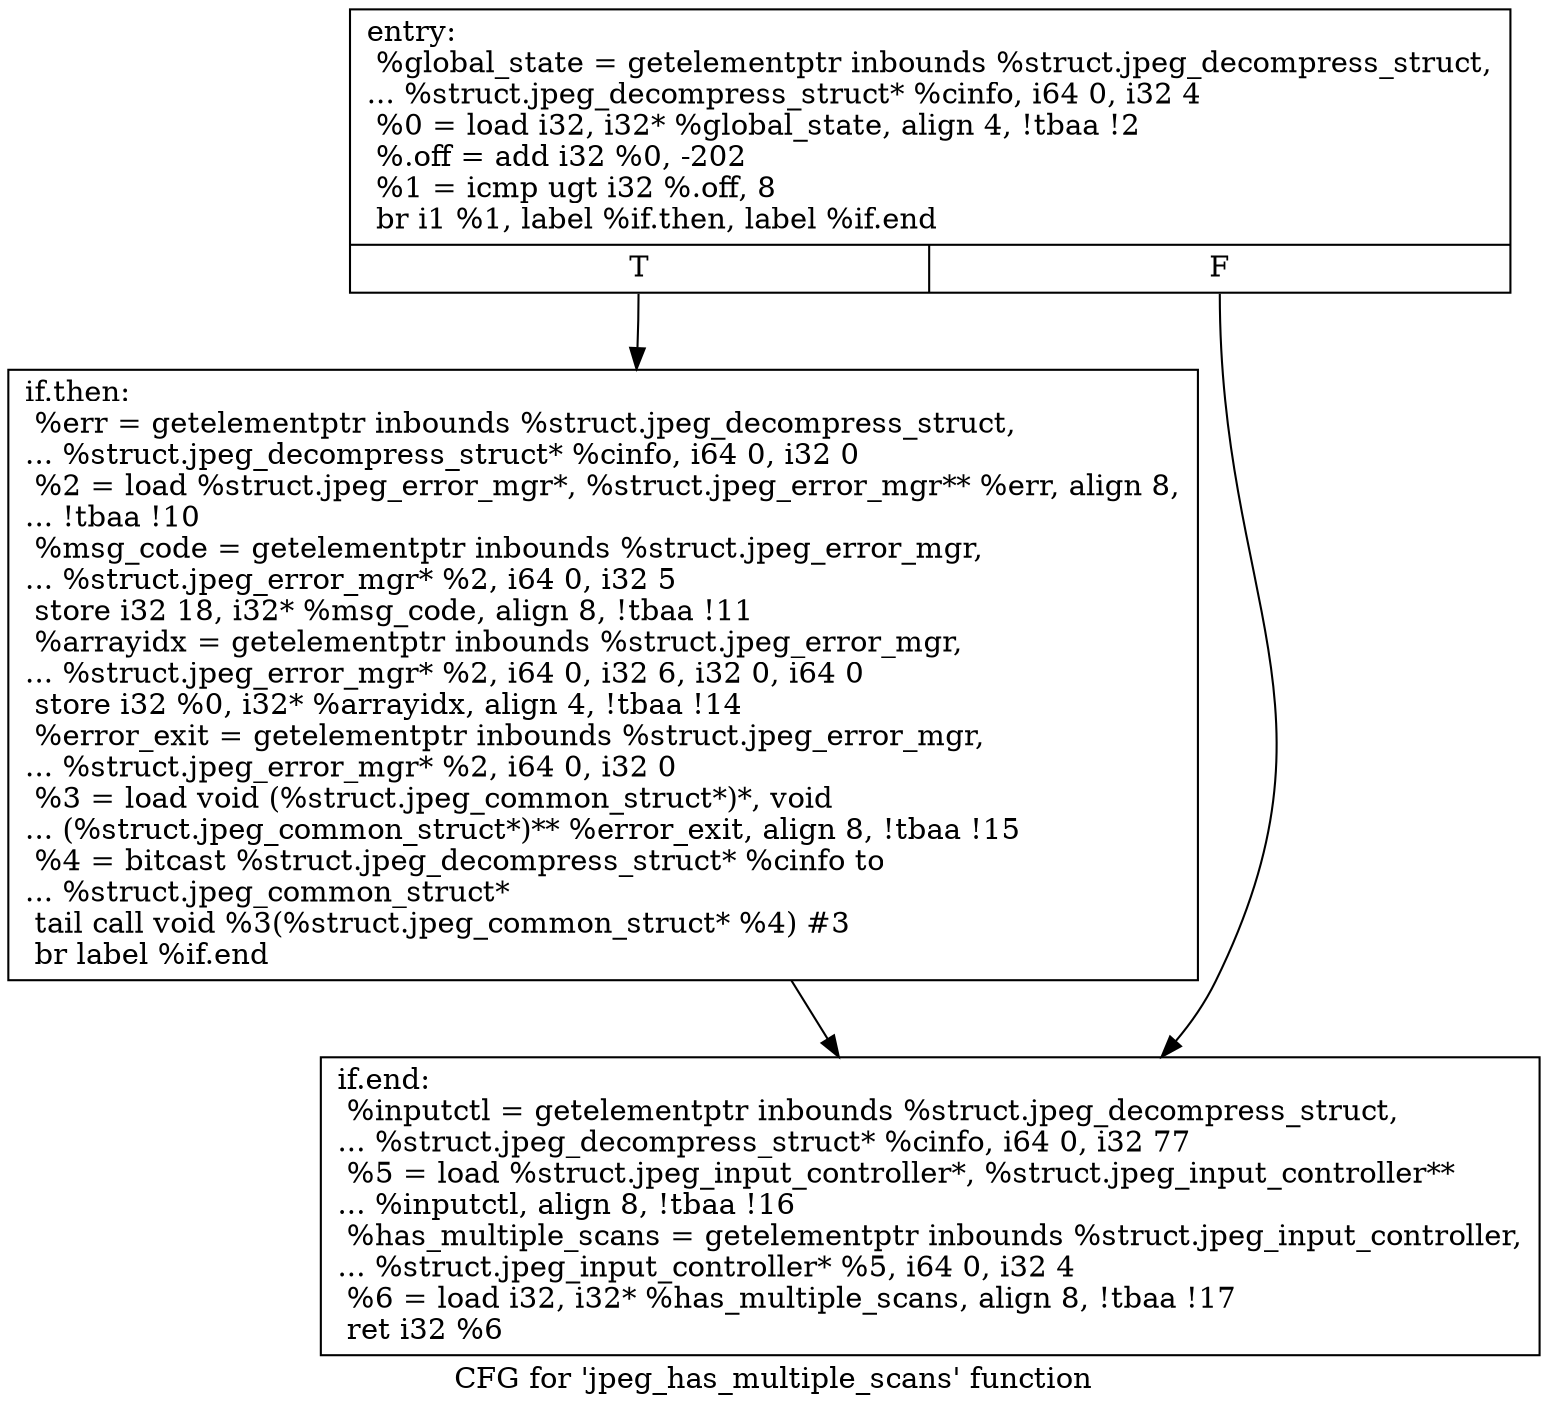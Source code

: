 digraph "CFG for 'jpeg_has_multiple_scans' function" {
	label="CFG for 'jpeg_has_multiple_scans' function";

	Node0x5156060 [shape=record,label="{entry:\l  %global_state = getelementptr inbounds %struct.jpeg_decompress_struct,\l... %struct.jpeg_decompress_struct* %cinfo, i64 0, i32 4\l  %0 = load i32, i32* %global_state, align 4, !tbaa !2\l  %.off = add i32 %0, -202\l  %1 = icmp ugt i32 %.off, 8\l  br i1 %1, label %if.then, label %if.end\l|{<s0>T|<s1>F}}"];
	Node0x5156060:s0 -> Node0x5156330;
	Node0x5156060:s1 -> Node0x51563e0;
	Node0x5156330 [shape=record,label="{if.then:                                          \l  %err = getelementptr inbounds %struct.jpeg_decompress_struct,\l... %struct.jpeg_decompress_struct* %cinfo, i64 0, i32 0\l  %2 = load %struct.jpeg_error_mgr*, %struct.jpeg_error_mgr** %err, align 8,\l... !tbaa !10\l  %msg_code = getelementptr inbounds %struct.jpeg_error_mgr,\l... %struct.jpeg_error_mgr* %2, i64 0, i32 5\l  store i32 18, i32* %msg_code, align 8, !tbaa !11\l  %arrayidx = getelementptr inbounds %struct.jpeg_error_mgr,\l... %struct.jpeg_error_mgr* %2, i64 0, i32 6, i32 0, i64 0\l  store i32 %0, i32* %arrayidx, align 4, !tbaa !14\l  %error_exit = getelementptr inbounds %struct.jpeg_error_mgr,\l... %struct.jpeg_error_mgr* %2, i64 0, i32 0\l  %3 = load void (%struct.jpeg_common_struct*)*, void\l... (%struct.jpeg_common_struct*)** %error_exit, align 8, !tbaa !15\l  %4 = bitcast %struct.jpeg_decompress_struct* %cinfo to\l... %struct.jpeg_common_struct*\l  tail call void %3(%struct.jpeg_common_struct* %4) #3\l  br label %if.end\l}"];
	Node0x5156330 -> Node0x51563e0;
	Node0x51563e0 [shape=record,label="{if.end:                                           \l  %inputctl = getelementptr inbounds %struct.jpeg_decompress_struct,\l... %struct.jpeg_decompress_struct* %cinfo, i64 0, i32 77\l  %5 = load %struct.jpeg_input_controller*, %struct.jpeg_input_controller**\l... %inputctl, align 8, !tbaa !16\l  %has_multiple_scans = getelementptr inbounds %struct.jpeg_input_controller,\l... %struct.jpeg_input_controller* %5, i64 0, i32 4\l  %6 = load i32, i32* %has_multiple_scans, align 8, !tbaa !17\l  ret i32 %6\l}"];
}
